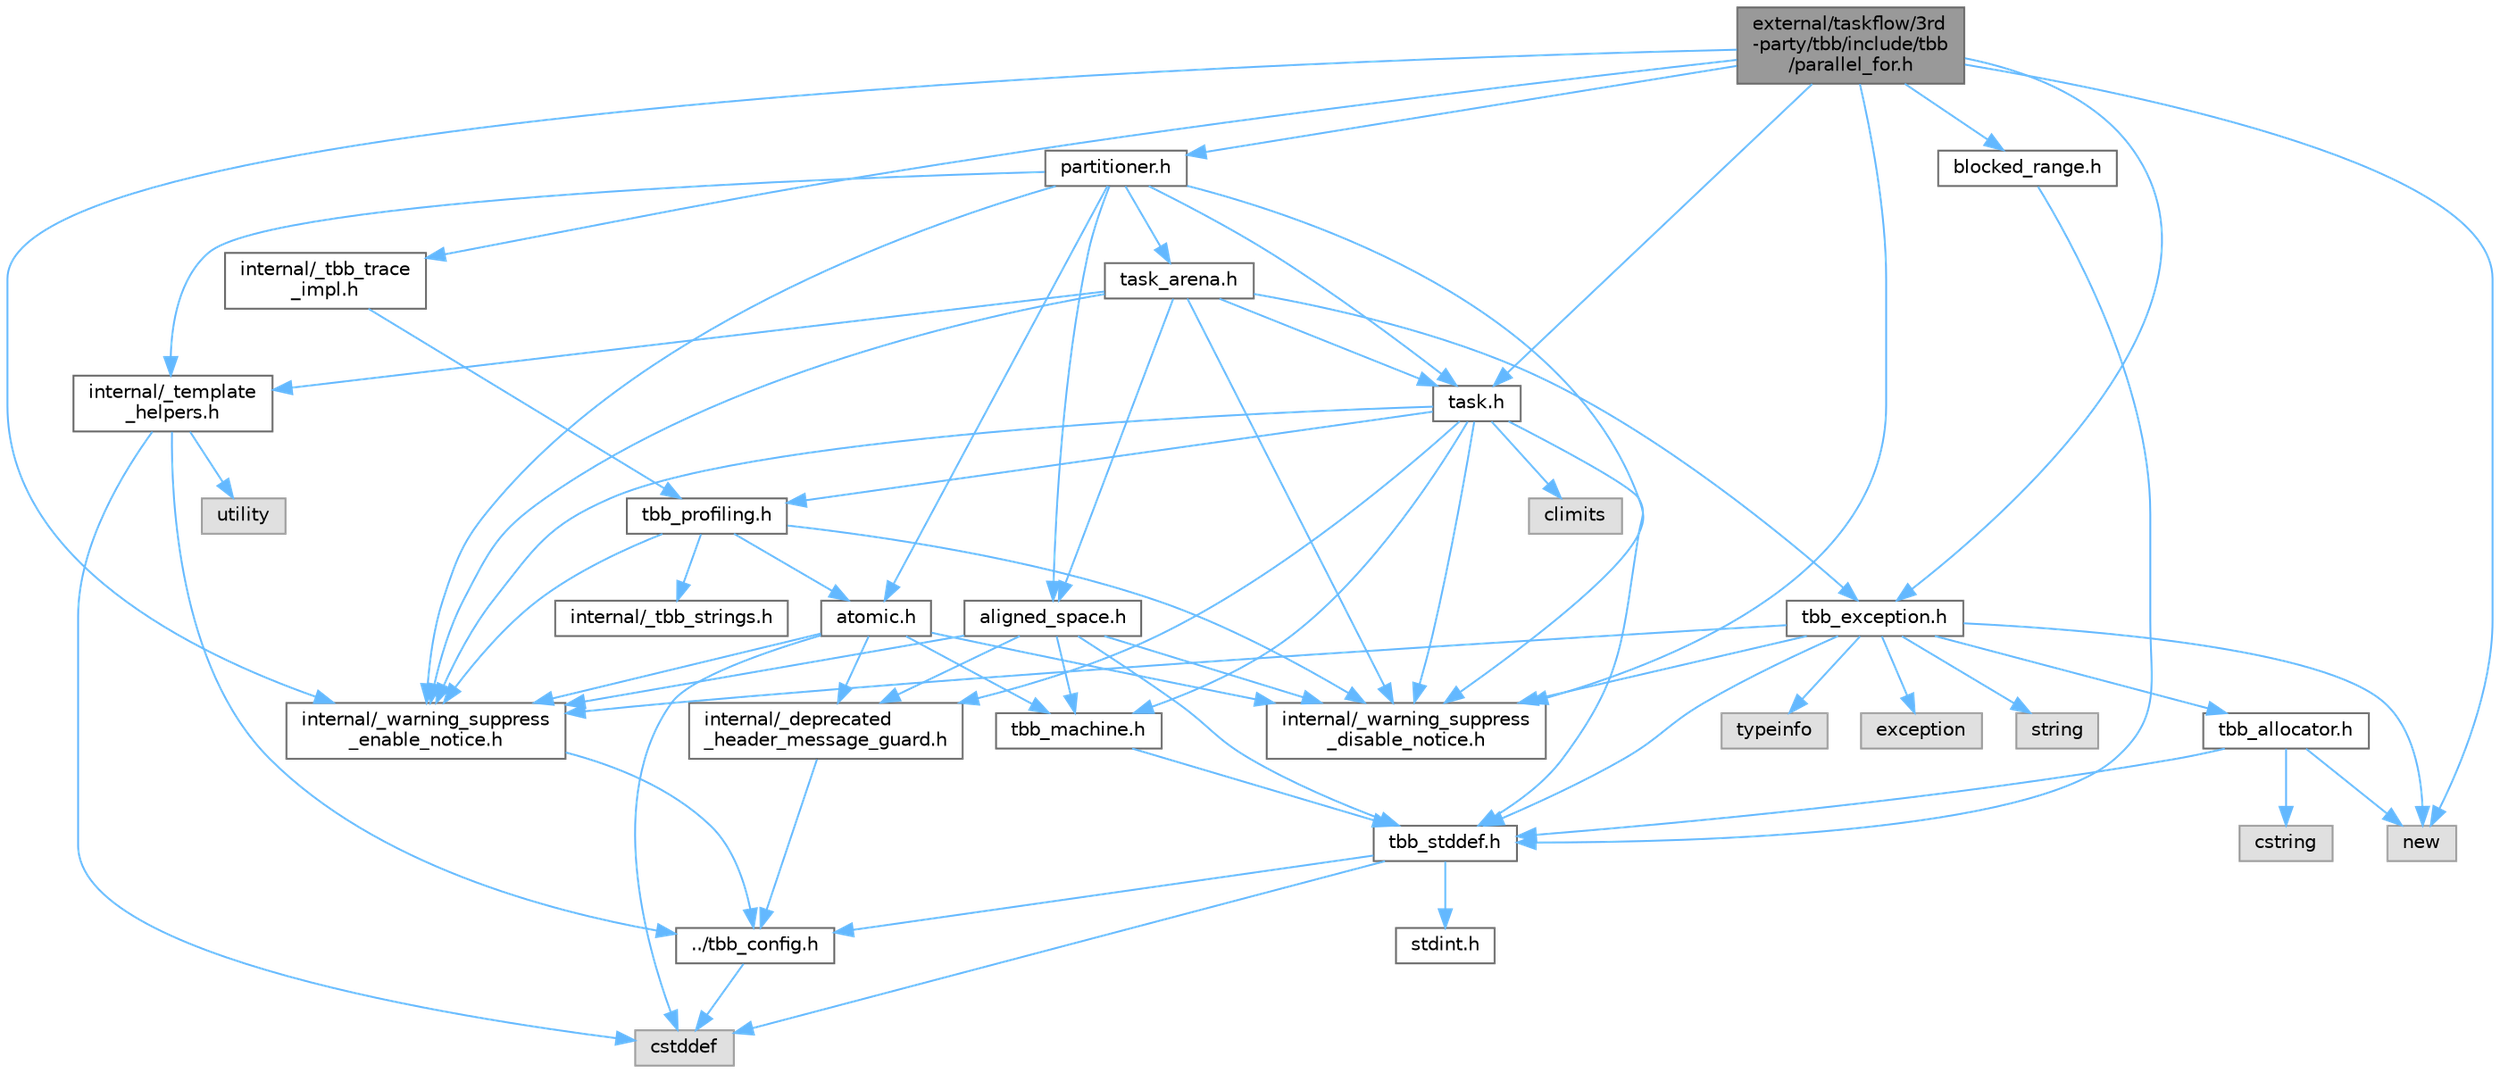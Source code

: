 digraph "external/taskflow/3rd-party/tbb/include/tbb/parallel_for.h"
{
 // LATEX_PDF_SIZE
  bgcolor="transparent";
  edge [fontname=Helvetica,fontsize=10,labelfontname=Helvetica,labelfontsize=10];
  node [fontname=Helvetica,fontsize=10,shape=box,height=0.2,width=0.4];
  Node1 [id="Node000001",label="external/taskflow/3rd\l-party/tbb/include/tbb\l/parallel_for.h",height=0.2,width=0.4,color="gray40", fillcolor="grey60", style="filled", fontcolor="black",tooltip=" "];
  Node1 -> Node2 [id="edge1_Node000001_Node000002",color="steelblue1",style="solid",tooltip=" "];
  Node2 [id="Node000002",label="internal/_warning_suppress\l_enable_notice.h",height=0.2,width=0.4,color="grey40", fillcolor="white", style="filled",URL="$__warning__suppress__enable__notice_8h.html",tooltip=" "];
  Node2 -> Node3 [id="edge2_Node000002_Node000003",color="steelblue1",style="solid",tooltip=" "];
  Node3 [id="Node000003",label="../tbb_config.h",height=0.2,width=0.4,color="grey40", fillcolor="white", style="filled",URL="$tbb__config_8h.html",tooltip=" "];
  Node3 -> Node4 [id="edge3_Node000003_Node000004",color="steelblue1",style="solid",tooltip=" "];
  Node4 [id="Node000004",label="cstddef",height=0.2,width=0.4,color="grey60", fillcolor="#E0E0E0", style="filled",tooltip=" "];
  Node1 -> Node5 [id="edge4_Node000001_Node000005",color="steelblue1",style="solid",tooltip=" "];
  Node5 [id="Node000005",label="new",height=0.2,width=0.4,color="grey60", fillcolor="#E0E0E0", style="filled",tooltip=" "];
  Node1 -> Node6 [id="edge5_Node000001_Node000006",color="steelblue1",style="solid",tooltip=" "];
  Node6 [id="Node000006",label="task.h",height=0.2,width=0.4,color="grey40", fillcolor="white", style="filled",URL="$task_8h.html",tooltip=" "];
  Node6 -> Node7 [id="edge6_Node000006_Node000007",color="steelblue1",style="solid",tooltip=" "];
  Node7 [id="Node000007",label="internal/_deprecated\l_header_message_guard.h",height=0.2,width=0.4,color="grey40", fillcolor="white", style="filled",URL="$__deprecated__header__message__guard_8h.html",tooltip=" "];
  Node7 -> Node3 [id="edge7_Node000007_Node000003",color="steelblue1",style="solid",tooltip=" "];
  Node6 -> Node2 [id="edge8_Node000006_Node000002",color="steelblue1",style="solid",tooltip=" "];
  Node6 -> Node8 [id="edge9_Node000006_Node000008",color="steelblue1",style="solid",tooltip=" "];
  Node8 [id="Node000008",label="tbb_stddef.h",height=0.2,width=0.4,color="grey40", fillcolor="white", style="filled",URL="$tbb__stddef_8h.html",tooltip=" "];
  Node8 -> Node3 [id="edge10_Node000008_Node000003",color="steelblue1",style="solid",tooltip=" "];
  Node8 -> Node4 [id="edge11_Node000008_Node000004",color="steelblue1",style="solid",tooltip=" "];
  Node8 -> Node9 [id="edge12_Node000008_Node000009",color="steelblue1",style="solid",tooltip=" "];
  Node9 [id="Node000009",label="stdint.h",height=0.2,width=0.4,color="grey40", fillcolor="white", style="filled",URL="$stdint_8h.html",tooltip=" "];
  Node6 -> Node10 [id="edge13_Node000006_Node000010",color="steelblue1",style="solid",tooltip=" "];
  Node10 [id="Node000010",label="tbb_machine.h",height=0.2,width=0.4,color="grey40", fillcolor="white", style="filled",URL="$tbb__machine_8h.html",tooltip=" "];
  Node10 -> Node8 [id="edge14_Node000010_Node000008",color="steelblue1",style="solid",tooltip=" "];
  Node6 -> Node11 [id="edge15_Node000006_Node000011",color="steelblue1",style="solid",tooltip=" "];
  Node11 [id="Node000011",label="tbb_profiling.h",height=0.2,width=0.4,color="grey40", fillcolor="white", style="filled",URL="$tbb__profiling_8h.html",tooltip=" "];
  Node11 -> Node2 [id="edge16_Node000011_Node000002",color="steelblue1",style="solid",tooltip=" "];
  Node11 -> Node12 [id="edge17_Node000011_Node000012",color="steelblue1",style="solid",tooltip=" "];
  Node12 [id="Node000012",label="internal/_tbb_strings.h",height=0.2,width=0.4,color="grey40", fillcolor="white", style="filled",URL="$__tbb__strings_8h.html",tooltip=" "];
  Node11 -> Node13 [id="edge18_Node000011_Node000013",color="steelblue1",style="solid",tooltip=" "];
  Node13 [id="Node000013",label="atomic.h",height=0.2,width=0.4,color="grey40", fillcolor="white", style="filled",URL="$external_2taskflow_23rd-party_2tbb_2include_2tbb_2atomic_8h.html",tooltip=" "];
  Node13 -> Node7 [id="edge19_Node000013_Node000007",color="steelblue1",style="solid",tooltip=" "];
  Node13 -> Node2 [id="edge20_Node000013_Node000002",color="steelblue1",style="solid",tooltip=" "];
  Node13 -> Node4 [id="edge21_Node000013_Node000004",color="steelblue1",style="solid",tooltip=" "];
  Node13 -> Node10 [id="edge22_Node000013_Node000010",color="steelblue1",style="solid",tooltip=" "];
  Node13 -> Node14 [id="edge23_Node000013_Node000014",color="steelblue1",style="solid",tooltip=" "];
  Node14 [id="Node000014",label="internal/_warning_suppress\l_disable_notice.h",height=0.2,width=0.4,color="grey40", fillcolor="white", style="filled",URL="$__warning__suppress__disable__notice_8h.html",tooltip=" "];
  Node11 -> Node14 [id="edge24_Node000011_Node000014",color="steelblue1",style="solid",tooltip=" "];
  Node6 -> Node15 [id="edge25_Node000006_Node000015",color="steelblue1",style="solid",tooltip=" "];
  Node15 [id="Node000015",label="climits",height=0.2,width=0.4,color="grey60", fillcolor="#E0E0E0", style="filled",tooltip=" "];
  Node6 -> Node14 [id="edge26_Node000006_Node000014",color="steelblue1",style="solid",tooltip=" "];
  Node1 -> Node16 [id="edge27_Node000001_Node000016",color="steelblue1",style="solid",tooltip=" "];
  Node16 [id="Node000016",label="partitioner.h",height=0.2,width=0.4,color="grey40", fillcolor="white", style="filled",URL="$partitioner_8h.html",tooltip=" "];
  Node16 -> Node2 [id="edge28_Node000016_Node000002",color="steelblue1",style="solid",tooltip=" "];
  Node16 -> Node6 [id="edge29_Node000016_Node000006",color="steelblue1",style="solid",tooltip=" "];
  Node16 -> Node17 [id="edge30_Node000016_Node000017",color="steelblue1",style="solid",tooltip=" "];
  Node17 [id="Node000017",label="task_arena.h",height=0.2,width=0.4,color="grey40", fillcolor="white", style="filled",URL="$task__arena_8h.html",tooltip=" "];
  Node17 -> Node2 [id="edge31_Node000017_Node000002",color="steelblue1",style="solid",tooltip=" "];
  Node17 -> Node6 [id="edge32_Node000017_Node000006",color="steelblue1",style="solid",tooltip=" "];
  Node17 -> Node18 [id="edge33_Node000017_Node000018",color="steelblue1",style="solid",tooltip=" "];
  Node18 [id="Node000018",label="tbb_exception.h",height=0.2,width=0.4,color="grey40", fillcolor="white", style="filled",URL="$tbb__exception_8h.html",tooltip=" "];
  Node18 -> Node2 [id="edge34_Node000018_Node000002",color="steelblue1",style="solid",tooltip=" "];
  Node18 -> Node8 [id="edge35_Node000018_Node000008",color="steelblue1",style="solid",tooltip=" "];
  Node18 -> Node19 [id="edge36_Node000018_Node000019",color="steelblue1",style="solid",tooltip=" "];
  Node19 [id="Node000019",label="exception",height=0.2,width=0.4,color="grey60", fillcolor="#E0E0E0", style="filled",tooltip=" "];
  Node18 -> Node5 [id="edge37_Node000018_Node000005",color="steelblue1",style="solid",tooltip=" "];
  Node18 -> Node20 [id="edge38_Node000018_Node000020",color="steelblue1",style="solid",tooltip=" "];
  Node20 [id="Node000020",label="string",height=0.2,width=0.4,color="grey60", fillcolor="#E0E0E0", style="filled",tooltip=" "];
  Node18 -> Node21 [id="edge39_Node000018_Node000021",color="steelblue1",style="solid",tooltip=" "];
  Node21 [id="Node000021",label="tbb_allocator.h",height=0.2,width=0.4,color="grey40", fillcolor="white", style="filled",URL="$tbb__allocator_8h.html",tooltip=" "];
  Node21 -> Node8 [id="edge40_Node000021_Node000008",color="steelblue1",style="solid",tooltip=" "];
  Node21 -> Node5 [id="edge41_Node000021_Node000005",color="steelblue1",style="solid",tooltip=" "];
  Node21 -> Node22 [id="edge42_Node000021_Node000022",color="steelblue1",style="solid",tooltip=" "];
  Node22 [id="Node000022",label="cstring",height=0.2,width=0.4,color="grey60", fillcolor="#E0E0E0", style="filled",tooltip=" "];
  Node18 -> Node23 [id="edge43_Node000018_Node000023",color="steelblue1",style="solid",tooltip=" "];
  Node23 [id="Node000023",label="typeinfo",height=0.2,width=0.4,color="grey60", fillcolor="#E0E0E0", style="filled",tooltip=" "];
  Node18 -> Node14 [id="edge44_Node000018_Node000014",color="steelblue1",style="solid",tooltip=" "];
  Node17 -> Node24 [id="edge45_Node000017_Node000024",color="steelblue1",style="solid",tooltip=" "];
  Node24 [id="Node000024",label="internal/_template\l_helpers.h",height=0.2,width=0.4,color="grey40", fillcolor="white", style="filled",URL="$__template__helpers_8h.html",tooltip=" "];
  Node24 -> Node25 [id="edge46_Node000024_Node000025",color="steelblue1",style="solid",tooltip=" "];
  Node25 [id="Node000025",label="utility",height=0.2,width=0.4,color="grey60", fillcolor="#E0E0E0", style="filled",tooltip=" "];
  Node24 -> Node4 [id="edge47_Node000024_Node000004",color="steelblue1",style="solid",tooltip=" "];
  Node24 -> Node3 [id="edge48_Node000024_Node000003",color="steelblue1",style="solid",tooltip=" "];
  Node17 -> Node26 [id="edge49_Node000017_Node000026",color="steelblue1",style="solid",tooltip=" "];
  Node26 [id="Node000026",label="aligned_space.h",height=0.2,width=0.4,color="grey40", fillcolor="white", style="filled",URL="$aligned__space_8h.html",tooltip=" "];
  Node26 -> Node7 [id="edge50_Node000026_Node000007",color="steelblue1",style="solid",tooltip=" "];
  Node26 -> Node2 [id="edge51_Node000026_Node000002",color="steelblue1",style="solid",tooltip=" "];
  Node26 -> Node8 [id="edge52_Node000026_Node000008",color="steelblue1",style="solid",tooltip=" "];
  Node26 -> Node10 [id="edge53_Node000026_Node000010",color="steelblue1",style="solid",tooltip=" "];
  Node26 -> Node14 [id="edge54_Node000026_Node000014",color="steelblue1",style="solid",tooltip=" "];
  Node17 -> Node14 [id="edge55_Node000017_Node000014",color="steelblue1",style="solid",tooltip=" "];
  Node16 -> Node26 [id="edge56_Node000016_Node000026",color="steelblue1",style="solid",tooltip=" "];
  Node16 -> Node13 [id="edge57_Node000016_Node000013",color="steelblue1",style="solid",tooltip=" "];
  Node16 -> Node24 [id="edge58_Node000016_Node000024",color="steelblue1",style="solid",tooltip=" "];
  Node16 -> Node14 [id="edge59_Node000016_Node000014",color="steelblue1",style="solid",tooltip=" "];
  Node1 -> Node27 [id="edge60_Node000001_Node000027",color="steelblue1",style="solid",tooltip=" "];
  Node27 [id="Node000027",label="blocked_range.h",height=0.2,width=0.4,color="grey40", fillcolor="white", style="filled",URL="$blocked__range_8h.html",tooltip=" "];
  Node27 -> Node8 [id="edge61_Node000027_Node000008",color="steelblue1",style="solid",tooltip=" "];
  Node1 -> Node18 [id="edge62_Node000001_Node000018",color="steelblue1",style="solid",tooltip=" "];
  Node1 -> Node28 [id="edge63_Node000001_Node000028",color="steelblue1",style="solid",tooltip=" "];
  Node28 [id="Node000028",label="internal/_tbb_trace\l_impl.h",height=0.2,width=0.4,color="grey40", fillcolor="white", style="filled",URL="$__tbb__trace__impl_8h.html",tooltip=" "];
  Node28 -> Node11 [id="edge64_Node000028_Node000011",color="steelblue1",style="solid",tooltip=" "];
  Node1 -> Node14 [id="edge65_Node000001_Node000014",color="steelblue1",style="solid",tooltip=" "];
}
